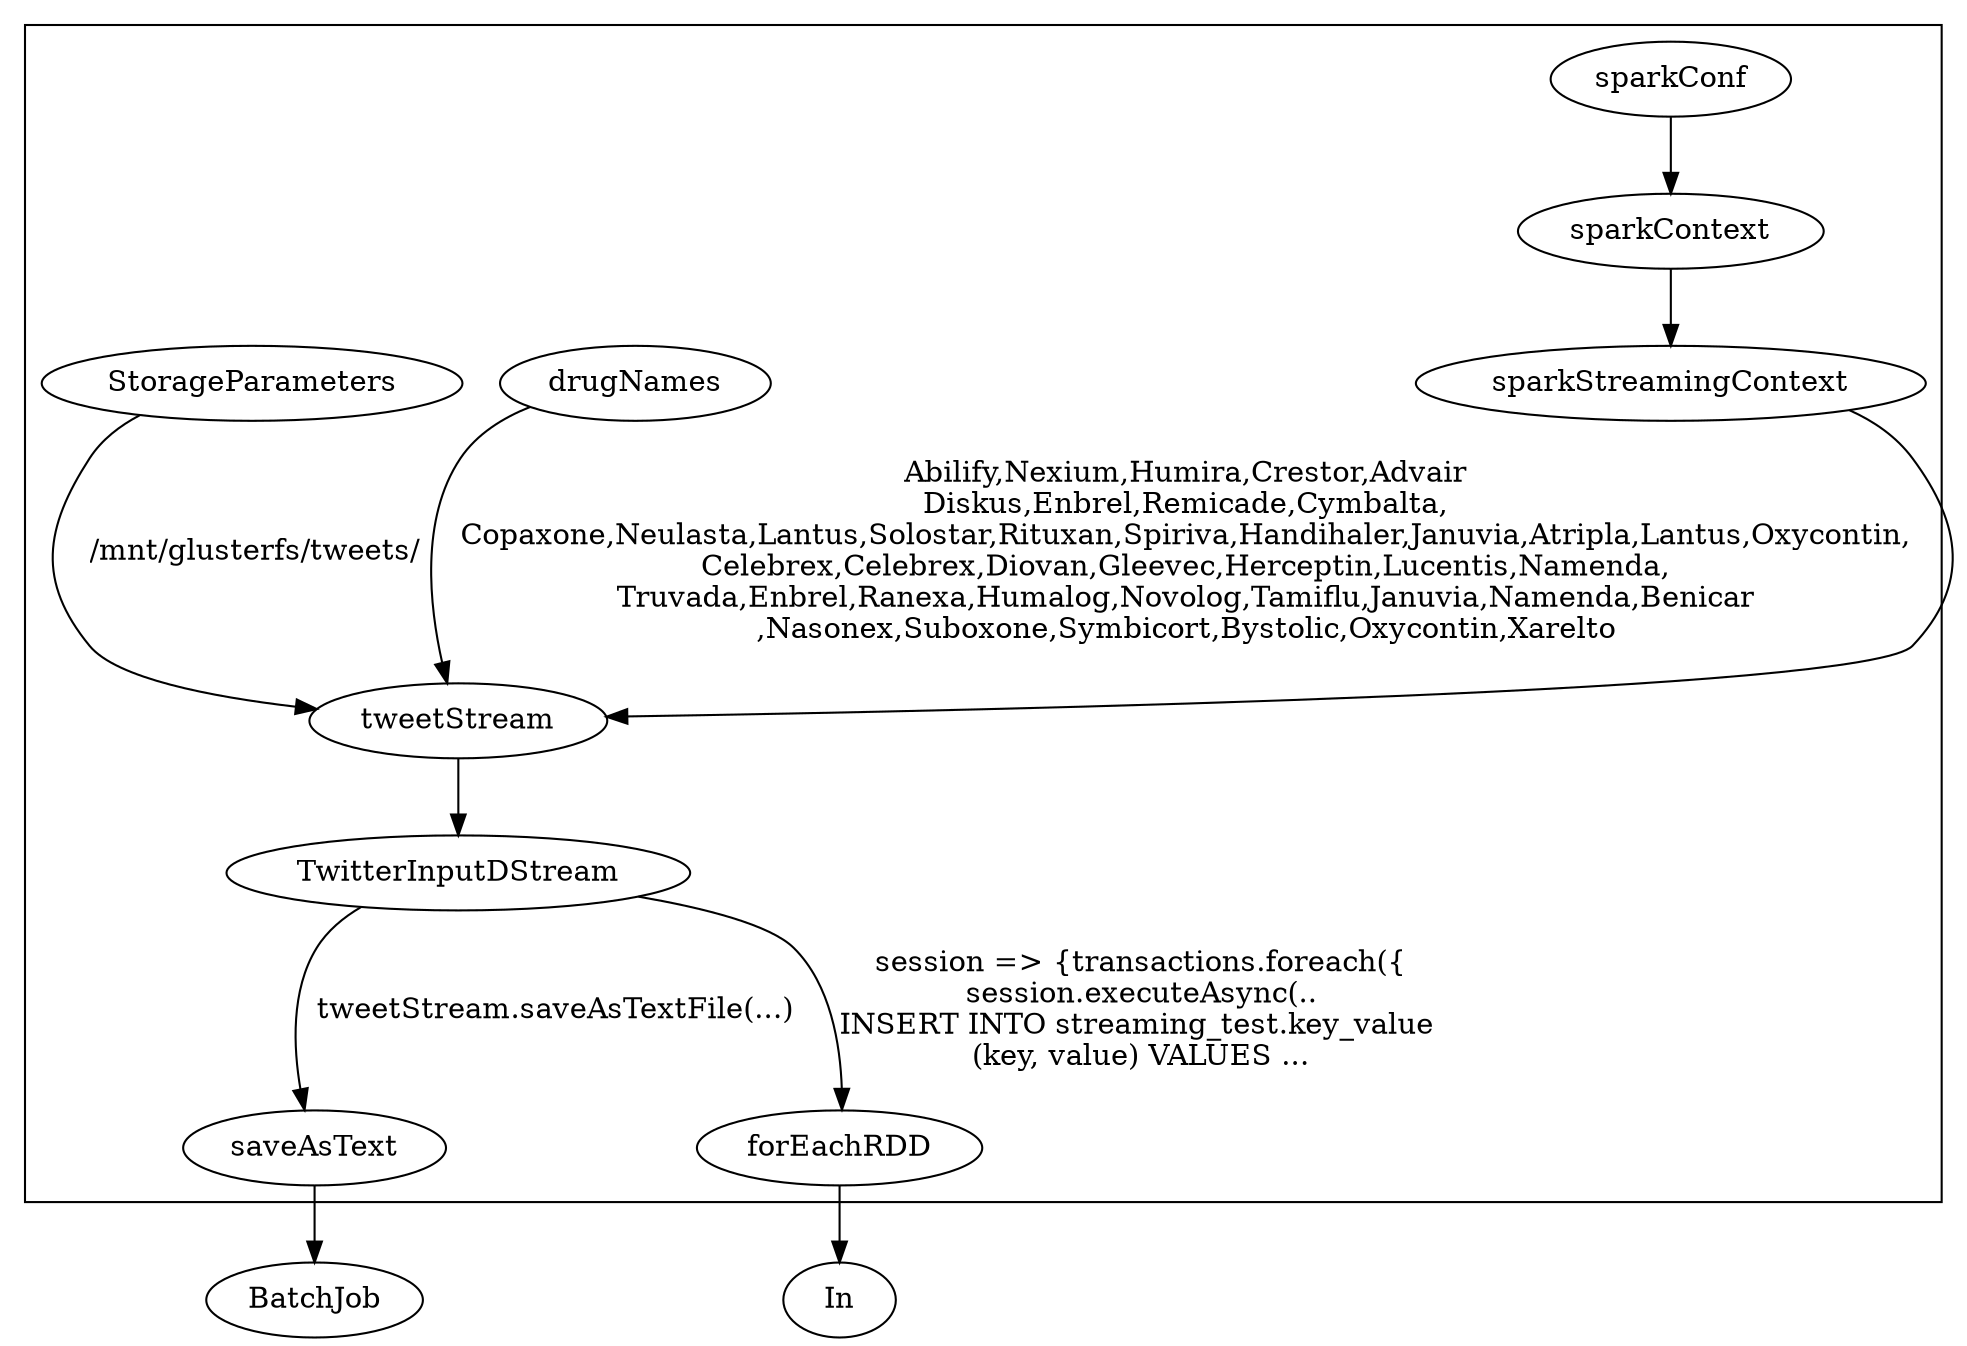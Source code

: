 digraph G {

subgraph cluster_a {

   sparkConf -> sparkContext -> sparkStreamingContext ;
   sparkStreamingContext -> tweetStream ;
   drugNames -> tweetStream [label="Abilify,Nexium,Humira,Crestor,Advair\nDiskus,Enbrel,Remicade,Cymbalta,\nCopaxone,Neulasta,Lantus,Solostar,Rituxan,Spiriva,Handihaler,Januvia,Atripla,Lantus,Oxycontin,\nCelebrex,Celebrex,Diovan,Gleevec,Herceptin,Lucentis,Namenda,\nTruvada,Enbrel,Ranexa,Humalog,Novolog,Tamiflu,Januvia,Namenda,Benicar\n,Nasonex,Suboxone,Symbicort,Bystolic,Oxycontin,Xarelto"];
   StorageParameters -> tweetStream [label="/mnt/glusterfs/tweets/"];
   tweetStream -> TwitterInputDStream ;
   TwitterInputDStream -> saveAsText [label="tweetStream.saveAsTextFile(...)"];
   TwitterInputDStream -> forEachRDD [label="session => {transactions.foreach({\nsession.executeAsync(..\nINSERT INTO streaming_test.key_value \n(key, value) VALUES ..."];

}

subgraph ctakes {

   saveAsText -> BatchJob ;
   forEachRDD -> In

}

}